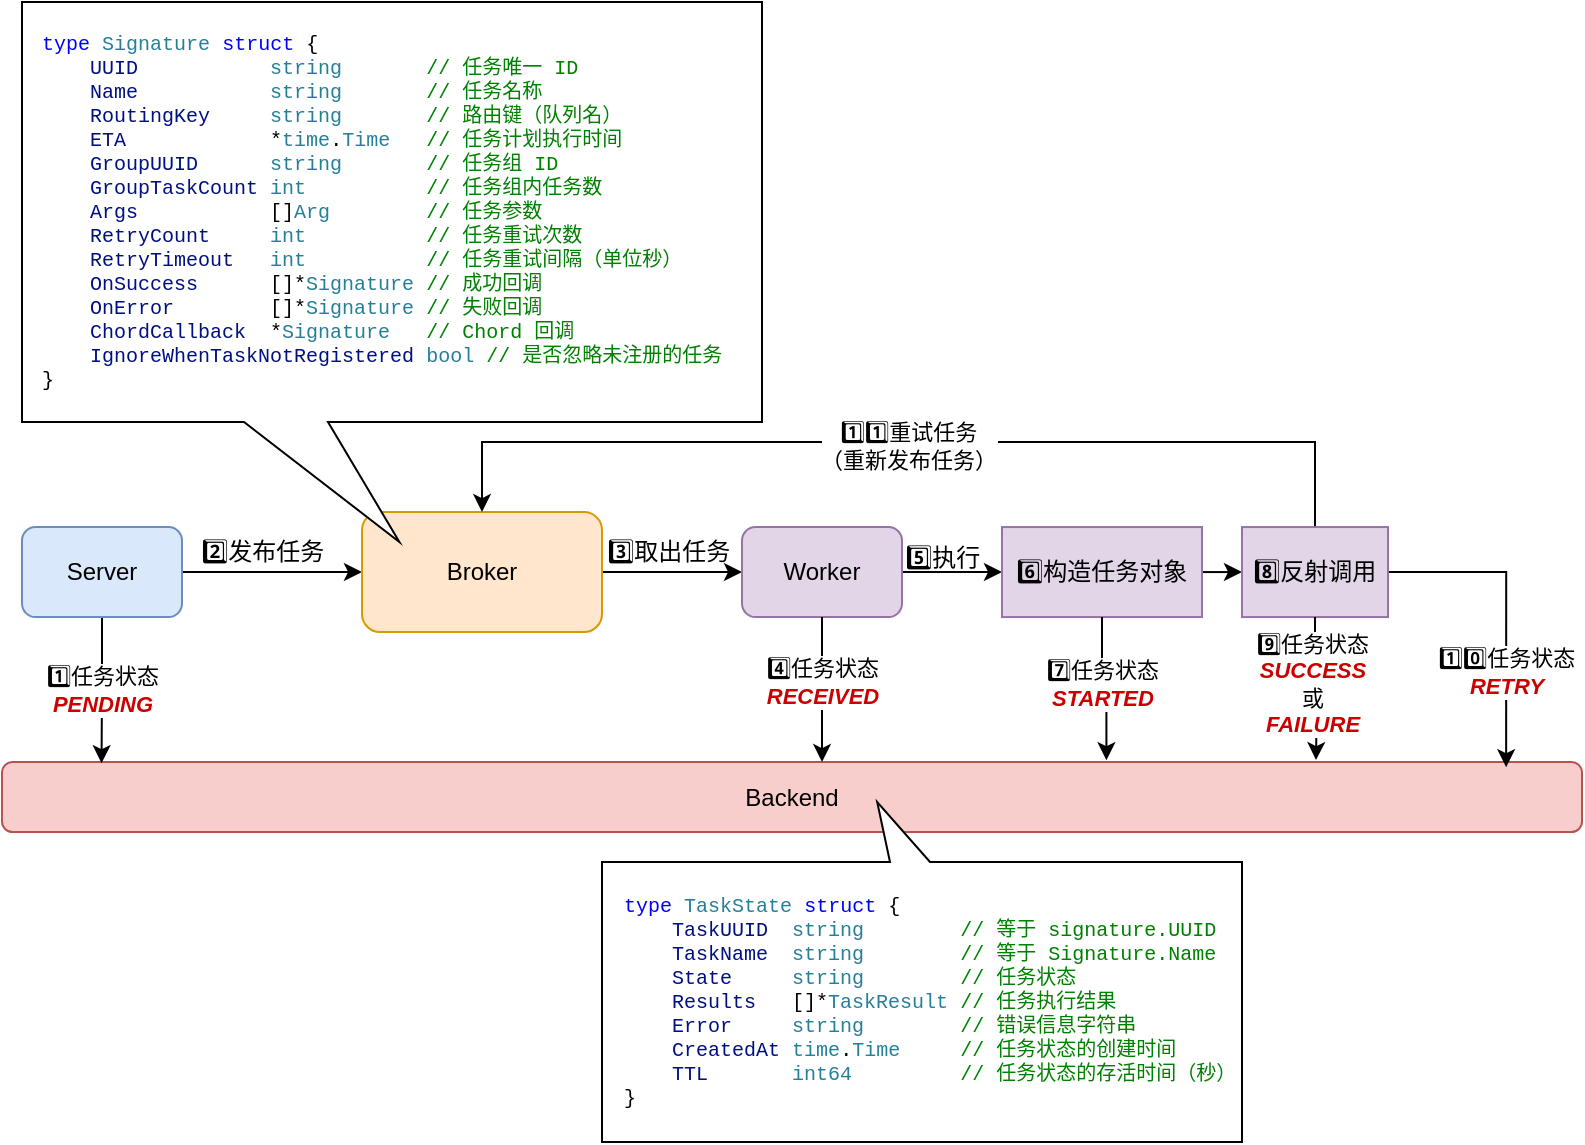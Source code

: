 <mxfile version="27.1.6">
  <diagram name="第 2 页" id="fi2agyEnk7fNFRMvxoDx">
    <mxGraphModel dx="1248" dy="677" grid="1" gridSize="10" guides="1" tooltips="1" connect="1" arrows="1" fold="1" page="1" pageScale="1" pageWidth="827" pageHeight="1169" math="0" shadow="0">
      <root>
        <mxCell id="0" />
        <mxCell id="1" parent="0" />
        <mxCell id="czYeDoOEgaOZrJxCNVHg-61" style="rounded=0;orthogonalLoop=1;jettySize=auto;html=1;exitX=1;exitY=0.5;exitDx=0;exitDy=0;entryX=0;entryY=0.5;entryDx=0;entryDy=0;" edge="1" parent="1" source="czYeDoOEgaOZrJxCNVHg-63" target="czYeDoOEgaOZrJxCNVHg-95">
          <mxGeometry relative="1" as="geometry">
            <mxPoint x="580" y="300.03" as="sourcePoint" />
            <mxPoint x="640" y="355.03" as="targetPoint" />
          </mxGeometry>
        </mxCell>
        <mxCell id="czYeDoOEgaOZrJxCNVHg-78" style="edgeStyle=orthogonalEdgeStyle;rounded=0;orthogonalLoop=1;jettySize=auto;html=1;entryX=0;entryY=0.5;entryDx=0;entryDy=0;exitX=1;exitY=0.5;exitDx=0;exitDy=0;" edge="1" parent="1" source="czYeDoOEgaOZrJxCNVHg-95" target="czYeDoOEgaOZrJxCNVHg-77">
          <mxGeometry relative="1" as="geometry">
            <mxPoint x="710" y="355.03" as="sourcePoint" />
          </mxGeometry>
        </mxCell>
        <mxCell id="czYeDoOEgaOZrJxCNVHg-56" style="rounded=0;orthogonalLoop=1;jettySize=auto;html=1;exitX=1;exitY=0.5;exitDx=0;exitDy=0;entryX=0;entryY=0.5;entryDx=0;entryDy=0;" edge="1" parent="1" source="czYeDoOEgaOZrJxCNVHg-93" target="czYeDoOEgaOZrJxCNVHg-63">
          <mxGeometry relative="1" as="geometry">
            <mxPoint x="350.0" y="355.03" as="sourcePoint" />
            <mxPoint x="440" y="300.03" as="targetPoint" />
          </mxGeometry>
        </mxCell>
        <mxCell id="czYeDoOEgaOZrJxCNVHg-63" value="Broker" style="rounded=1;whiteSpace=wrap;html=1;fillColor=#ffe6cc;strokeColor=#d79b00;" vertex="1" parent="1">
          <mxGeometry x="440" y="325.03" width="120" height="60" as="geometry" />
        </mxCell>
        <mxCell id="czYeDoOEgaOZrJxCNVHg-64" value="Backend" style="rounded=1;whiteSpace=wrap;html=1;fillColor=#f8cecc;strokeColor=#b85450;" vertex="1" parent="1">
          <mxGeometry x="260" y="450.03" width="790" height="35" as="geometry" />
        </mxCell>
        <mxCell id="czYeDoOEgaOZrJxCNVHg-70" style="edgeStyle=orthogonalEdgeStyle;rounded=0;orthogonalLoop=1;jettySize=auto;html=1;exitX=0.5;exitY=1;exitDx=0;exitDy=0;entryX=0.063;entryY=0.017;entryDx=0;entryDy=0;entryPerimeter=0;" edge="1" parent="1" source="czYeDoOEgaOZrJxCNVHg-93" target="czYeDoOEgaOZrJxCNVHg-64">
          <mxGeometry relative="1" as="geometry">
            <mxPoint x="305" y="380.03" as="sourcePoint" />
          </mxGeometry>
        </mxCell>
        <mxCell id="czYeDoOEgaOZrJxCNVHg-74" value="1️⃣任务状态&lt;div&gt;&lt;b&gt;&lt;i&gt;&lt;font style=&quot;color: rgb(204, 0, 0);&quot;&gt;PENDING&lt;/font&gt;&lt;/i&gt;&lt;/b&gt;&lt;/div&gt;" style="edgeLabel;html=1;align=center;verticalAlign=middle;resizable=0;points=[];" vertex="1" connectable="0" parent="czYeDoOEgaOZrJxCNVHg-70">
          <mxGeometry x="0.002" y="1" relative="1" as="geometry">
            <mxPoint x="-1" as="offset" />
          </mxGeometry>
        </mxCell>
        <mxCell id="czYeDoOEgaOZrJxCNVHg-72" value="2️⃣发布任务" style="text;html=1;align=center;verticalAlign=middle;resizable=0;points=[];autosize=1;strokeColor=none;fillColor=none;" vertex="1" parent="1">
          <mxGeometry x="350" y="330.03" width="80" height="30" as="geometry" />
        </mxCell>
        <mxCell id="czYeDoOEgaOZrJxCNVHg-73" value="3️⃣取出任务" style="text;html=1;align=center;verticalAlign=middle;resizable=0;points=[];autosize=1;strokeColor=none;fillColor=none;" vertex="1" parent="1">
          <mxGeometry x="553" y="330.03" width="80" height="30" as="geometry" />
        </mxCell>
        <mxCell id="czYeDoOEgaOZrJxCNVHg-84" style="edgeStyle=orthogonalEdgeStyle;rounded=0;orthogonalLoop=1;jettySize=auto;html=1;exitX=1;exitY=0.5;exitDx=0;exitDy=0;entryX=0;entryY=0.5;entryDx=0;entryDy=0;" edge="1" parent="1" source="czYeDoOEgaOZrJxCNVHg-77" target="czYeDoOEgaOZrJxCNVHg-83">
          <mxGeometry relative="1" as="geometry" />
        </mxCell>
        <mxCell id="czYeDoOEgaOZrJxCNVHg-77" value="6️⃣构造任务对象" style="rounded=0;whiteSpace=wrap;html=1;fillColor=#e1d5e7;strokeColor=#9673a6;" vertex="1" parent="1">
          <mxGeometry x="760" y="332.53" width="100" height="45" as="geometry" />
        </mxCell>
        <mxCell id="czYeDoOEgaOZrJxCNVHg-79" value="5️⃣执行" style="text;html=1;align=center;verticalAlign=middle;resizable=0;points=[];autosize=1;strokeColor=none;fillColor=none;" vertex="1" parent="1">
          <mxGeometry x="700" y="332.53" width="60" height="30" as="geometry" />
        </mxCell>
        <mxCell id="czYeDoOEgaOZrJxCNVHg-80" style="edgeStyle=orthogonalEdgeStyle;rounded=0;orthogonalLoop=1;jettySize=auto;html=1;entryX=0.699;entryY=-0.026;entryDx=0;entryDy=0;entryPerimeter=0;exitX=0.5;exitY=1;exitDx=0;exitDy=0;" edge="1" parent="1" source="czYeDoOEgaOZrJxCNVHg-77" target="czYeDoOEgaOZrJxCNVHg-64">
          <mxGeometry relative="1" as="geometry">
            <mxPoint x="814" y="380.03" as="sourcePoint" />
          </mxGeometry>
        </mxCell>
        <mxCell id="czYeDoOEgaOZrJxCNVHg-82" value="7️⃣任务状态&lt;div&gt;&lt;font color=&quot;#cc0000&quot;&gt;&lt;b&gt;&lt;i&gt;STARTED&lt;/i&gt;&lt;/b&gt;&lt;/font&gt;&lt;/div&gt;" style="edgeLabel;html=1;align=center;verticalAlign=middle;resizable=0;points=[];" vertex="1" connectable="0" parent="czYeDoOEgaOZrJxCNVHg-80">
          <mxGeometry x="-0.163" relative="1" as="geometry">
            <mxPoint y="2" as="offset" />
          </mxGeometry>
        </mxCell>
        <mxCell id="czYeDoOEgaOZrJxCNVHg-88" style="edgeStyle=orthogonalEdgeStyle;rounded=0;orthogonalLoop=1;jettySize=auto;html=1;exitX=0.5;exitY=0;exitDx=0;exitDy=0;entryX=0.5;entryY=0;entryDx=0;entryDy=0;" edge="1" parent="1" source="czYeDoOEgaOZrJxCNVHg-83" target="czYeDoOEgaOZrJxCNVHg-63">
          <mxGeometry relative="1" as="geometry">
            <Array as="points">
              <mxPoint x="916" y="290.03" />
              <mxPoint x="500" y="290.03" />
            </Array>
          </mxGeometry>
        </mxCell>
        <mxCell id="czYeDoOEgaOZrJxCNVHg-89" value="1️⃣1️⃣重试任务&lt;div&gt;（重新发布任务）&lt;/div&gt;" style="edgeLabel;html=1;align=center;verticalAlign=middle;resizable=0;points=[];" vertex="1" connectable="0" parent="czYeDoOEgaOZrJxCNVHg-88">
          <mxGeometry x="-0.004" y="2" relative="1" as="geometry">
            <mxPoint as="offset" />
          </mxGeometry>
        </mxCell>
        <mxCell id="czYeDoOEgaOZrJxCNVHg-91" style="edgeStyle=orthogonalEdgeStyle;rounded=0;orthogonalLoop=1;jettySize=auto;html=1;exitX=1;exitY=0.5;exitDx=0;exitDy=0;entryX=0.952;entryY=0.073;entryDx=0;entryDy=0;entryPerimeter=0;" edge="1" parent="1" source="czYeDoOEgaOZrJxCNVHg-83" target="czYeDoOEgaOZrJxCNVHg-64">
          <mxGeometry relative="1" as="geometry">
            <mxPoint x="1010" y="380.03" as="targetPoint" />
            <Array as="points">
              <mxPoint x="1012" y="355.03" />
            </Array>
          </mxGeometry>
        </mxCell>
        <mxCell id="czYeDoOEgaOZrJxCNVHg-92" value="1️⃣0️⃣任务状态&lt;div&gt;&lt;font color=&quot;#cc0000&quot;&gt;&lt;b&gt;&lt;i&gt;RETRY&lt;/i&gt;&lt;/b&gt;&lt;/font&gt;&lt;/div&gt;" style="edgeLabel;html=1;align=center;verticalAlign=middle;resizable=0;points=[];" vertex="1" connectable="0" parent="czYeDoOEgaOZrJxCNVHg-91">
          <mxGeometry x="0.392" relative="1" as="geometry">
            <mxPoint as="offset" />
          </mxGeometry>
        </mxCell>
        <mxCell id="czYeDoOEgaOZrJxCNVHg-83" value="8️⃣反射调用" style="rounded=0;whiteSpace=wrap;html=1;fillColor=#e1d5e7;strokeColor=#9673a6;" vertex="1" parent="1">
          <mxGeometry x="880" y="332.53" width="73" height="45" as="geometry" />
        </mxCell>
        <mxCell id="czYeDoOEgaOZrJxCNVHg-85" style="edgeStyle=orthogonalEdgeStyle;rounded=0;orthogonalLoop=1;jettySize=auto;html=1;exitX=0.5;exitY=1;exitDx=0;exitDy=0;" edge="1" parent="1" source="czYeDoOEgaOZrJxCNVHg-83">
          <mxGeometry relative="1" as="geometry">
            <mxPoint x="917" y="449.03" as="targetPoint" />
          </mxGeometry>
        </mxCell>
        <mxCell id="czYeDoOEgaOZrJxCNVHg-86" value="&lt;span style=&quot;color: rgba(0, 0, 0, 0); font-family: monospace; font-size: 0px; text-align: start; background-color: rgb(236, 236, 236);&quot;&gt;%3CmxGraphModel%3E%3Croot%3E%3CmxCell%20id%3D%220%22%2F%3E%3CmxCell%20id%3D%221%22%20parent%3D%220%22%2F%3E%3CmxCell%20id%3D%222%22%20value%3D%227%EF%B8%8F%E2%83%A3%E4%BB%BB%E5%8A%A1%E7%8A%B6%E6%80%81%26lt%3Bdiv%26gt%3B%26lt%3Bfont%20color%3D%26quot%3B%23cc0000%26quot%3B%26gt%3B%26lt%3Bb%26gt%3B%26lt%3Bi%26gt%3BSTARTED%26lt%3B%2Fi%26gt%3B%26lt%3B%2Fb%26gt%3B%26lt%3B%2Ffont%26gt%3B%26lt%3B%2Fdiv%26gt%3B%22%20style%3D%22edgeLabel%3Bhtml%3D1%3Balign%3Dcenter%3BverticalAlign%3Dmiddle%3Bresizable%3D0%3Bpoints%3D%5B%5D%3B%22%20vertex%3D%221%22%20connectable%3D%220%22%20parent%3D%221%22%3E%3CmxGeometry%20x%3D%22750.03%22%20y%3D%22171.224%22%20as%3D%22geometry%22%2F%3E%3C%2FmxCell%3E%3C%2Froot%3E%3C%2FmxGraphModel%3E&lt;/span&gt;" style="edgeLabel;html=1;align=center;verticalAlign=middle;resizable=0;points=[];" vertex="1" connectable="0" parent="czYeDoOEgaOZrJxCNVHg-85">
          <mxGeometry x="-0.062" relative="1" as="geometry">
            <mxPoint as="offset" />
          </mxGeometry>
        </mxCell>
        <mxCell id="czYeDoOEgaOZrJxCNVHg-87" value="9️⃣任务状态&lt;div&gt;&lt;font style=&quot;color: rgb(204, 0, 0);&quot;&gt;&lt;b&gt;&lt;i&gt;SUCCESS&lt;/i&gt;&lt;/b&gt;&lt;/font&gt;&lt;/div&gt;&lt;div&gt;&lt;font style=&quot;color: rgb(0, 0, 0);&quot;&gt;或&lt;/font&gt;&lt;/div&gt;&lt;div&gt;&lt;font style=&quot;color: rgb(204, 0, 0);&quot;&gt;&lt;b&gt;&lt;i&gt;FAILURE&lt;/i&gt;&lt;/b&gt;&lt;/font&gt;&lt;/div&gt;" style="edgeLabel;html=1;align=center;verticalAlign=middle;resizable=0;points=[];" vertex="1" connectable="0" parent="czYeDoOEgaOZrJxCNVHg-85">
          <mxGeometry x="-0.158" y="-2" relative="1" as="geometry">
            <mxPoint y="3" as="offset" />
          </mxGeometry>
        </mxCell>
        <mxCell id="czYeDoOEgaOZrJxCNVHg-93" value="Server" style="rounded=1;whiteSpace=wrap;html=1;fillColor=#dae8fc;strokeColor=#6c8ebf;" vertex="1" parent="1">
          <mxGeometry x="270" y="332.53" width="80" height="45" as="geometry" />
        </mxCell>
        <mxCell id="czYeDoOEgaOZrJxCNVHg-95" value="Worker" style="rounded=1;whiteSpace=wrap;html=1;fillColor=#e1d5e7;strokeColor=#9673a6;" vertex="1" parent="1">
          <mxGeometry x="630" y="332.53" width="80" height="45" as="geometry" />
        </mxCell>
        <mxCell id="czYeDoOEgaOZrJxCNVHg-96" style="edgeStyle=orthogonalEdgeStyle;rounded=0;orthogonalLoop=1;jettySize=auto;html=1;exitX=0.5;exitY=1;exitDx=0;exitDy=0;entryX=0.519;entryY=0;entryDx=0;entryDy=0;entryPerimeter=0;" edge="1" parent="1" source="czYeDoOEgaOZrJxCNVHg-95" target="czYeDoOEgaOZrJxCNVHg-64">
          <mxGeometry relative="1" as="geometry" />
        </mxCell>
        <mxCell id="czYeDoOEgaOZrJxCNVHg-97" value="4️⃣任务状态&lt;div&gt;&lt;b&gt;&lt;i&gt;&lt;font style=&quot;color: rgb(204, 0, 0);&quot;&gt;RECEIVED&lt;/font&gt;&lt;/i&gt;&lt;/b&gt;&lt;/div&gt;" style="edgeLabel;html=1;align=center;verticalAlign=middle;resizable=0;points=[];" vertex="1" connectable="0" parent="czYeDoOEgaOZrJxCNVHg-96">
          <mxGeometry x="-0.106" relative="1" as="geometry">
            <mxPoint as="offset" />
          </mxGeometry>
        </mxCell>
        <mxCell id="czYeDoOEgaOZrJxCNVHg-98" value="&lt;div style=&quot;line-height: 40%;&quot;&gt;&lt;p style=&quot;font-family: DengXian;&quot;&gt;&lt;br&gt;&lt;/p&gt;&lt;/div&gt;" style="shape=callout;whiteSpace=wrap;html=1;perimeter=calloutPerimeter;spacing=0;align=left;size=60;position=0.3;base=42;position2=0.51;" vertex="1" parent="1">
          <mxGeometry x="270" y="70" width="370" height="270" as="geometry" />
        </mxCell>
        <mxCell id="czYeDoOEgaOZrJxCNVHg-99" value="" style="shape=callout;whiteSpace=wrap;html=1;perimeter=calloutPerimeter;flipH=0;flipV=1;size=30;position=0.45;position2=0.43;" vertex="1" parent="1">
          <mxGeometry x="560" y="470" width="320" height="170" as="geometry" />
        </mxCell>
        <mxCell id="czYeDoOEgaOZrJxCNVHg-100" value="&lt;div style=&quot;background-color: rgb(255, 255, 255); font-family: Menlo, Monaco, &amp;quot;Courier New&amp;quot;, monospace; white-space-collapse: preserve;&quot;&gt;&lt;div&gt;&lt;span style=&quot;color: rgb(0, 0, 255);&quot;&gt;type&lt;/span&gt; &lt;span style=&quot;color: rgb(38, 127, 153);&quot;&gt;TaskState&lt;/span&gt; &lt;span style=&quot;color: rgb(0, 0, 255);&quot;&gt;struct&lt;/span&gt; {&lt;/div&gt;&lt;div&gt;    &lt;span style=&quot;color: rgb(0, 16, 128);&quot;&gt;TaskUUID&lt;/span&gt;  &lt;span style=&quot;color: rgb(38, 127, 153);&quot;&gt;string&lt;/span&gt;        &lt;span style=&quot;color: rgb(0, 128, 0);&quot;&gt;// 等于 signature.UUID&lt;/span&gt;&lt;/div&gt;&lt;div&gt;    &lt;span style=&quot;color: rgb(0, 16, 128);&quot;&gt;TaskName&lt;/span&gt;  &lt;span style=&quot;color: rgb(38, 127, 153);&quot;&gt;string&lt;/span&gt;        &lt;span style=&quot;color: rgb(0, 128, 0);&quot;&gt;// 等于 Signature.Name&lt;/span&gt;&lt;/div&gt;&lt;div&gt;    &lt;span style=&quot;color: rgb(0, 16, 128);&quot;&gt;State&lt;/span&gt;     &lt;span style=&quot;color: rgb(38, 127, 153);&quot;&gt;string&lt;/span&gt;        &lt;span style=&quot;color: rgb(0, 128, 0);&quot;&gt;// 任务状态&lt;/span&gt;&lt;/div&gt;&lt;div&gt;    &lt;span style=&quot;color: rgb(0, 16, 128);&quot;&gt;Results&lt;/span&gt;   []*&lt;span style=&quot;color: rgb(38, 127, 153);&quot;&gt;TaskResult&lt;/span&gt; &lt;span style=&quot;color: rgb(0, 128, 0);&quot;&gt;// 任务执行结果&lt;/span&gt;&lt;/div&gt;&lt;div&gt;    &lt;span style=&quot;color: rgb(0, 16, 128);&quot;&gt;Error&lt;/span&gt;     &lt;span style=&quot;color: rgb(38, 127, 153);&quot;&gt;string&lt;/span&gt;        &lt;span style=&quot;color: rgb(0, 128, 0);&quot;&gt;// 错误信息字符串&lt;/span&gt;&lt;/div&gt;&lt;div&gt;    &lt;span style=&quot;color: rgb(0, 16, 128);&quot;&gt;CreatedAt&lt;/span&gt; &lt;span style=&quot;color: rgb(38, 127, 153);&quot;&gt;time&lt;/span&gt;.&lt;span style=&quot;color: rgb(38, 127, 153);&quot;&gt;Time&lt;/span&gt;     &lt;span style=&quot;color: rgb(0, 128, 0);&quot;&gt;// 任务状态的创建时间&lt;/span&gt;&lt;/div&gt;&lt;div&gt;    &lt;span style=&quot;color: rgb(0, 16, 128);&quot;&gt;TTL&lt;/span&gt;       &lt;span style=&quot;color: rgb(38, 127, 153);&quot;&gt;int64&lt;/span&gt;         &lt;span style=&quot;color: rgb(0, 128, 0);&quot;&gt;// 任务状态的存活时间（秒）&lt;/span&gt;&lt;/div&gt;&lt;div&gt;}&lt;/div&gt;&lt;/div&gt;" style="text;html=1;align=left;verticalAlign=middle;resizable=0;points=[];autosize=1;strokeColor=none;fillColor=none;fontSize=10;spacing=1;" vertex="1" parent="1">
          <mxGeometry x="570" y="510" width="330" height="120" as="geometry" />
        </mxCell>
        <mxCell id="czYeDoOEgaOZrJxCNVHg-101" value="&lt;div style=&quot;background-color: rgb(255, 255, 255); font-family: Menlo, Monaco, &amp;quot;Courier New&amp;quot;, monospace; white-space-collapse: preserve;&quot;&gt;&lt;div&gt;&lt;span style=&quot;color: rgb(0, 0, 255);&quot;&gt;type&lt;/span&gt; &lt;span style=&quot;color: rgb(38, 127, 153);&quot;&gt;Signature&lt;/span&gt; &lt;span style=&quot;color: rgb(0, 0, 255);&quot;&gt;struct&lt;/span&gt; {&lt;/div&gt;&lt;div&gt;    &lt;span style=&quot;color: rgb(0, 16, 128);&quot;&gt;UUID&lt;/span&gt;           &lt;span style=&quot;color: rgb(38, 127, 153);&quot;&gt;string&lt;/span&gt;       &lt;span style=&quot;color: rgb(0, 128, 0);&quot;&gt;// 任务唯一 ID&lt;/span&gt;&lt;/div&gt;&lt;div&gt;    &lt;span style=&quot;color: rgb(0, 16, 128);&quot;&gt;Name&lt;/span&gt;           &lt;span style=&quot;color: rgb(38, 127, 153);&quot;&gt;string&lt;/span&gt;       &lt;span style=&quot;color: rgb(0, 128, 0);&quot;&gt;// 任务名称&lt;/span&gt;&lt;/div&gt;&lt;div&gt;    &lt;span style=&quot;color: rgb(0, 16, 128);&quot;&gt;RoutingKey&lt;/span&gt;     &lt;span style=&quot;color: rgb(38, 127, 153);&quot;&gt;string&lt;/span&gt;       &lt;span style=&quot;color: rgb(0, 128, 0);&quot;&gt;// 路由键（队列名）&lt;/span&gt;&lt;/div&gt;&lt;div&gt;    &lt;span style=&quot;color: rgb(0, 16, 128);&quot;&gt;ETA&lt;/span&gt;            *&lt;span style=&quot;color: rgb(38, 127, 153);&quot;&gt;time&lt;/span&gt;.&lt;span style=&quot;color: rgb(38, 127, 153);&quot;&gt;Time&lt;/span&gt;   &lt;span style=&quot;color: rgb(0, 128, 0);&quot;&gt;// 任务计划执行时间&lt;/span&gt;&lt;/div&gt;&lt;div&gt;    &lt;span style=&quot;color: rgb(0, 16, 128);&quot;&gt;GroupUUID&lt;/span&gt;      &lt;span style=&quot;color: rgb(38, 127, 153);&quot;&gt;string&lt;/span&gt;       &lt;span style=&quot;color: rgb(0, 128, 0);&quot;&gt;// 任务组 ID&lt;/span&gt;&lt;/div&gt;&lt;div&gt;    &lt;span style=&quot;color: rgb(0, 16, 128);&quot;&gt;GroupTaskCount&lt;/span&gt; &lt;span style=&quot;color: rgb(38, 127, 153);&quot;&gt;int&lt;/span&gt;          &lt;span style=&quot;color: rgb(0, 128, 0);&quot;&gt;// 任务组内任务数&lt;/span&gt;&lt;/div&gt;&lt;div&gt;    &lt;span style=&quot;color: rgb(0, 16, 128);&quot;&gt;Args&lt;/span&gt;           []&lt;span style=&quot;color: rgb(38, 127, 153);&quot;&gt;Arg&lt;/span&gt;        &lt;span style=&quot;color: rgb(0, 128, 0);&quot;&gt;// 任务参数&lt;/span&gt;&lt;/div&gt;&lt;div&gt;    &lt;span style=&quot;color: rgb(0, 16, 128);&quot;&gt;RetryCount&lt;/span&gt;     &lt;span style=&quot;color: rgb(38, 127, 153);&quot;&gt;int&lt;/span&gt;          &lt;span style=&quot;color: rgb(0, 128, 0);&quot;&gt;// 任务重试次数&lt;/span&gt;&lt;/div&gt;&lt;div&gt;    &lt;span style=&quot;color: rgb(0, 16, 128);&quot;&gt;RetryTimeout&lt;/span&gt;   &lt;span style=&quot;color: rgb(38, 127, 153);&quot;&gt;int&lt;/span&gt;          &lt;span style=&quot;color: rgb(0, 128, 0);&quot;&gt;// 任务重试间隔（单位秒）&lt;/span&gt;&lt;/div&gt;&lt;div&gt;    &lt;span style=&quot;color: rgb(0, 16, 128);&quot;&gt;OnSuccess&lt;/span&gt;      []*&lt;span style=&quot;color: rgb(38, 127, 153);&quot;&gt;Signature&lt;/span&gt; &lt;span style=&quot;color: rgb(0, 128, 0);&quot;&gt;// 成功回调&lt;/span&gt;&lt;/div&gt;&lt;div&gt;    &lt;span style=&quot;color: rgb(0, 16, 128);&quot;&gt;OnError&lt;/span&gt;        []*&lt;span style=&quot;color: rgb(38, 127, 153);&quot;&gt;Signature&lt;/span&gt; &lt;span style=&quot;color: rgb(0, 128, 0);&quot;&gt;// 失败回调&lt;/span&gt;&lt;/div&gt;&lt;div&gt;    &lt;span style=&quot;color: rgb(0, 16, 128);&quot;&gt;ChordCallback&lt;/span&gt;  *&lt;span style=&quot;color: rgb(38, 127, 153);&quot;&gt;Signature&lt;/span&gt;   &lt;span style=&quot;color: rgb(0, 128, 0);&quot;&gt;// Chord 回调&lt;/span&gt;&lt;/div&gt;&lt;div&gt;    &lt;span style=&quot;color: rgb(0, 16, 128);&quot;&gt;IgnoreWhenTaskNotRegistered&lt;/span&gt; &lt;span style=&quot;color: rgb(38, 127, 153);&quot;&gt;bool&lt;/span&gt; &lt;span style=&quot;color: rgb(0, 128, 0);&quot;&gt;// 是否忽略未注册的任务&lt;/span&gt;&lt;/div&gt;&lt;div&gt;}&lt;/div&gt;&lt;/div&gt;" style="text;html=1;align=left;verticalAlign=middle;resizable=0;points=[];autosize=1;strokeColor=none;fillColor=none;fontSize=10;spacing=0;" vertex="1" parent="1">
          <mxGeometry x="280" y="80" width="360" height="190" as="geometry" />
        </mxCell>
      </root>
    </mxGraphModel>
  </diagram>
</mxfile>
